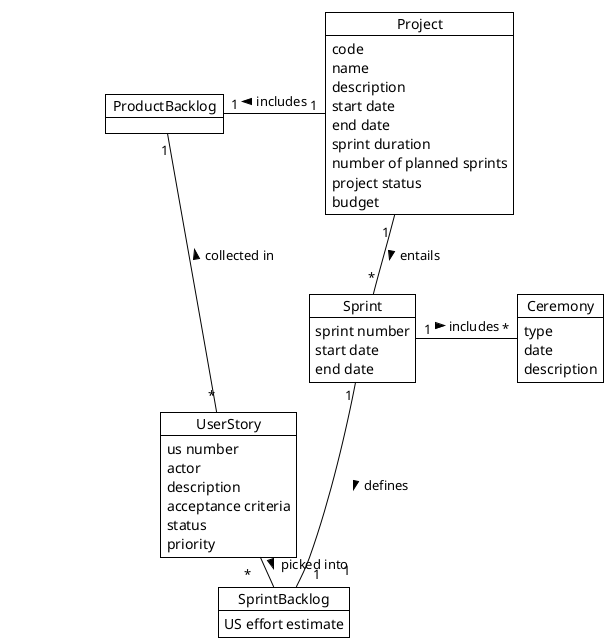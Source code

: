@startuml
!theme plain

Object Project {
code
name
description
start date
end date
sprint duration
number of planned sprints
project status
budget
' Report could be its own conceptual class, but we are not modelling with detail yet
'Report
}

Object ProductBacklog


Object Sprint {
sprint number
start date
end date
}


Object "SprintBacklog" as SB {
US effort estimate
}

Object "UserStory" as US {
us number
actor
description
acceptance criteria
status
priority
}

Object Ceremony {
type
date
description
}


Project "                          1" -down- "*" Sprint: entails >
Sprint "                     1" -down- "           1" SB: defines >
US "                                                                     *" -right- "          1" SB: picked into >
Project "1" -left- "1" ProductBacklog: includes >
ProductBacklog "1" -down- "*" US: collected in <
Sprint "1" -right- "*" Ceremony: includes >

@enduml